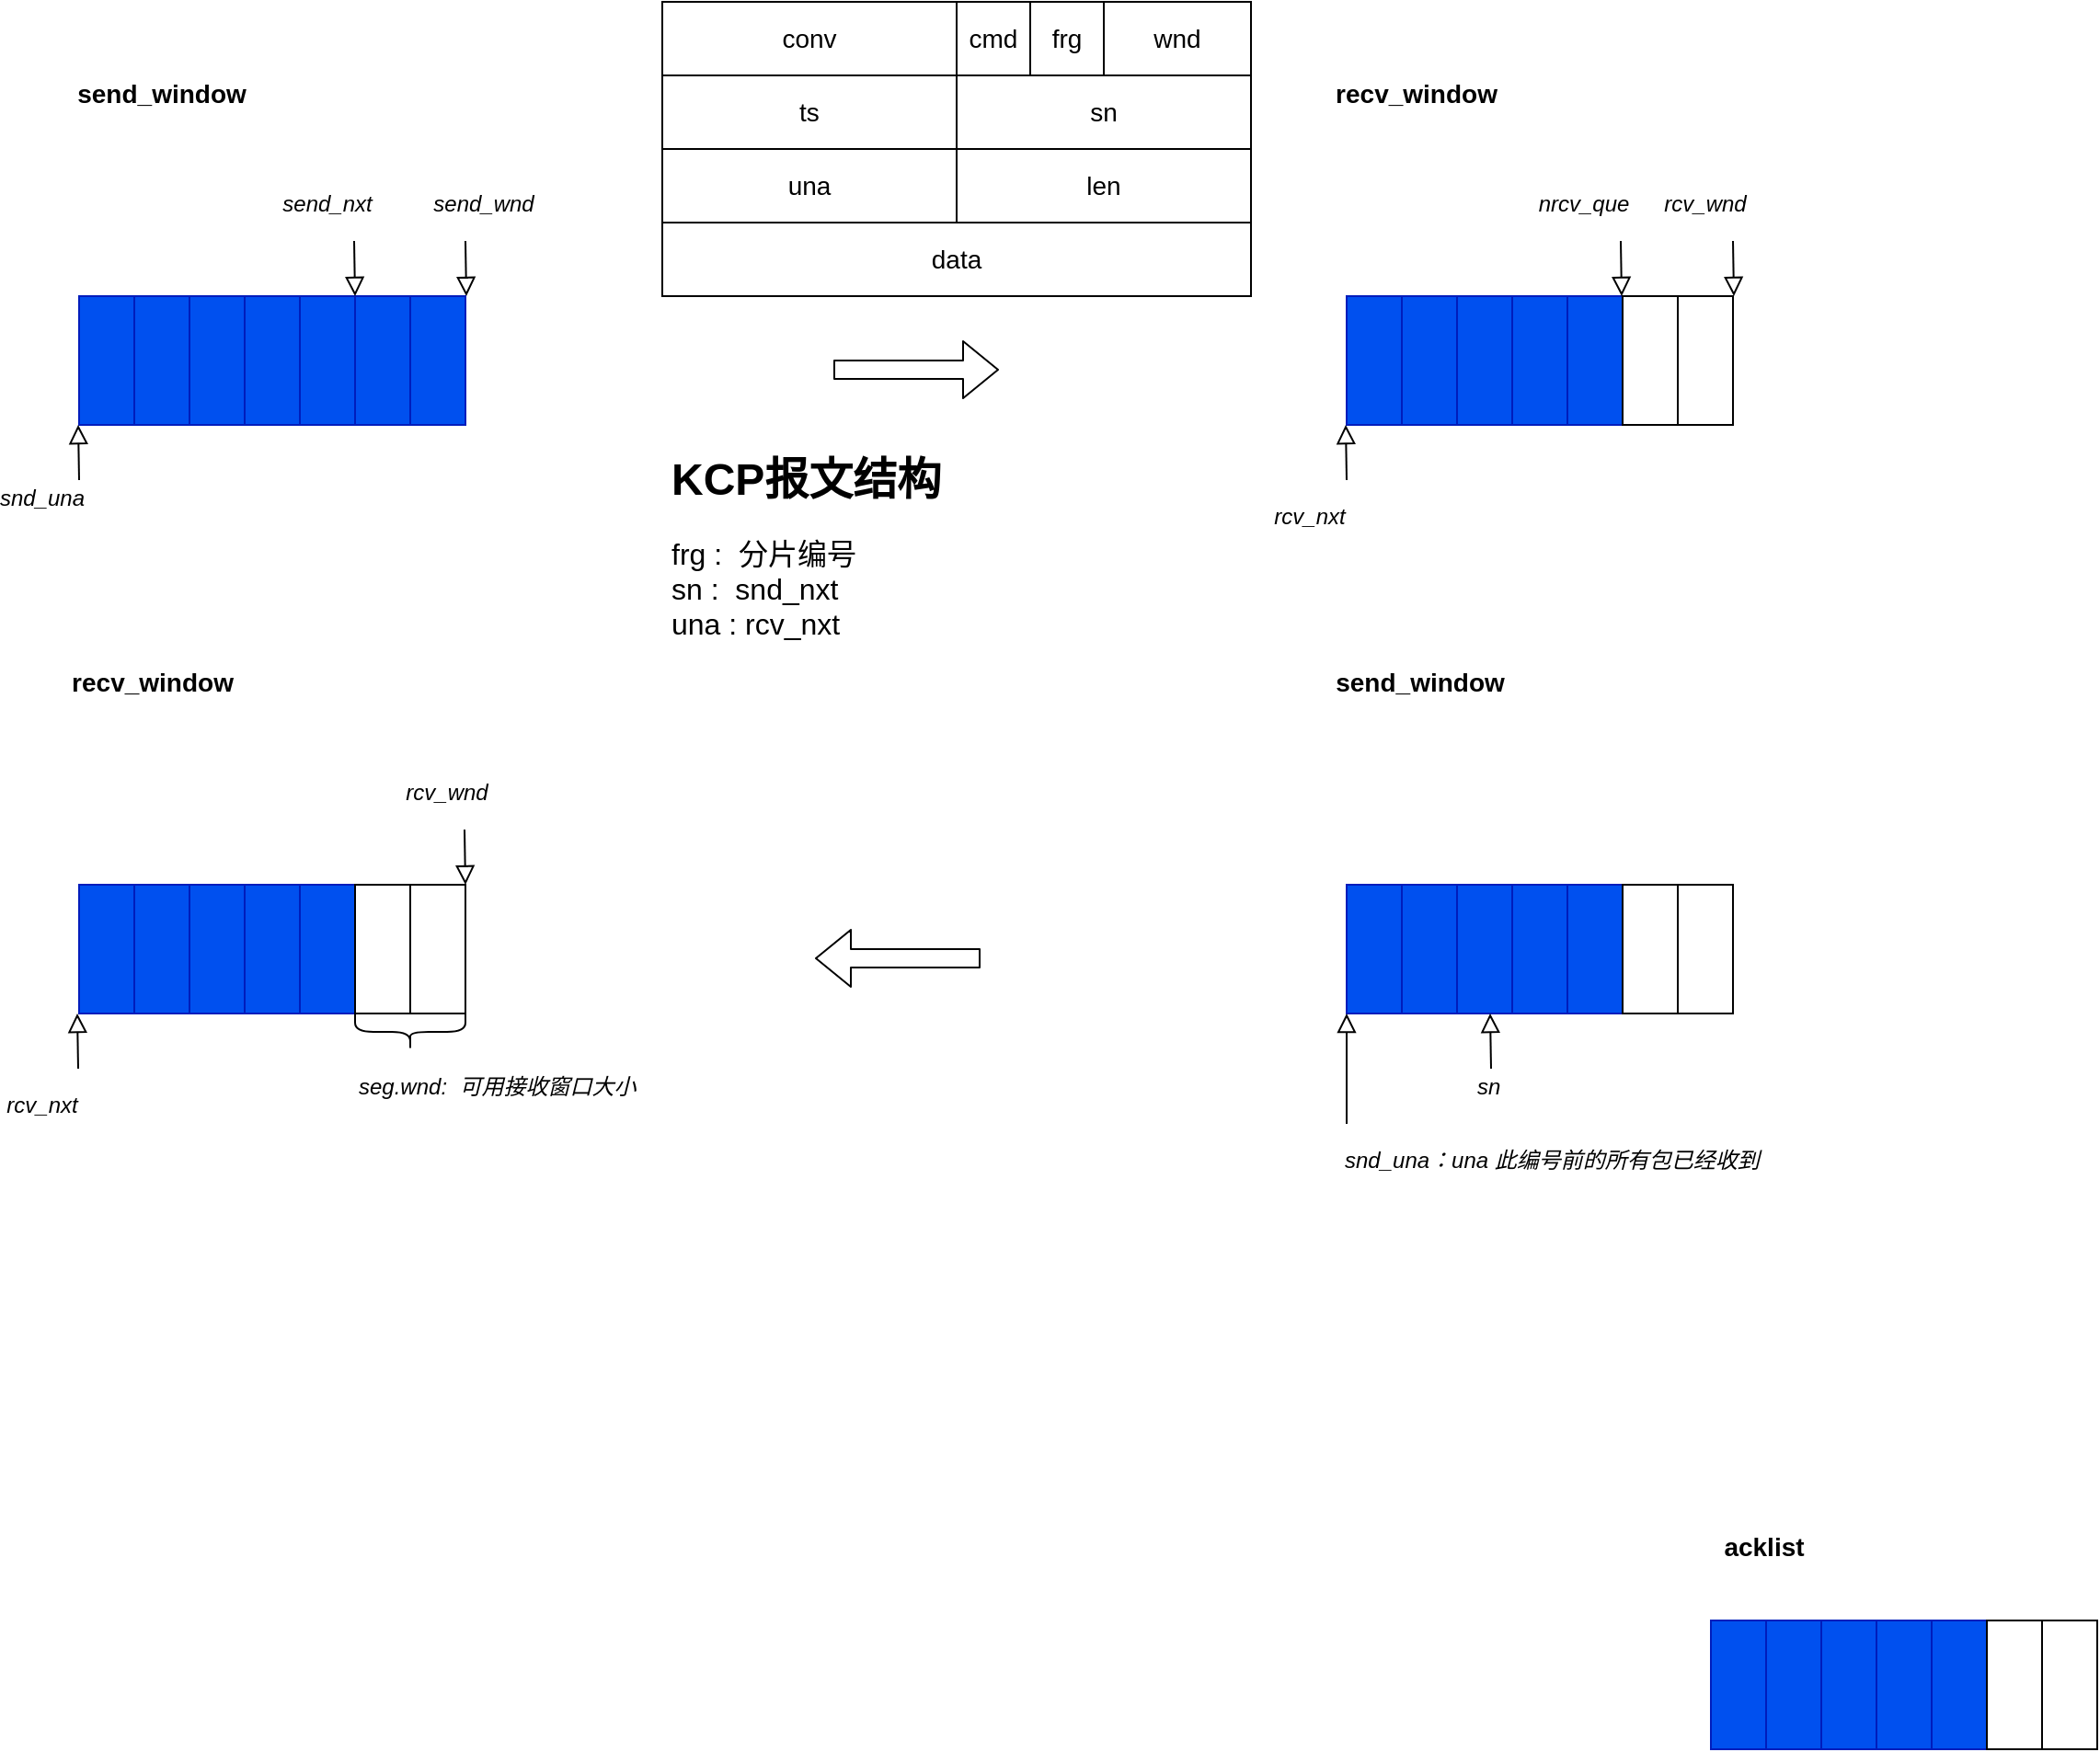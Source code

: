 <mxfile version="13.10.2" type="github">
  <diagram id="feINAKc0w70oRSZ_3hTW" name="第 1 页">
    <mxGraphModel dx="1360" dy="802" grid="1" gridSize="10" guides="1" tooltips="1" connect="1" arrows="1" fold="1" page="1" pageScale="1" pageWidth="827" pageHeight="1169" math="0" shadow="0">
      <root>
        <mxCell id="0" />
        <mxCell id="1" parent="0" />
        <mxCell id="rV__VkdkWEQ5Nje2Z5eR-19" value="" style="rounded=0;whiteSpace=wrap;html=1;fillColor=#0050ef;strokeColor=#001DBC;fontColor=#ffffff;" parent="1" vertex="1">
          <mxGeometry x="243" y="200" width="30" height="70" as="geometry" />
        </mxCell>
        <mxCell id="rV__VkdkWEQ5Nje2Z5eR-52" value="" style="rounded=0;html=1;jettySize=auto;orthogonalLoop=1;fontSize=11;endArrow=block;endFill=0;endSize=8;strokeWidth=1;shadow=0;labelBackgroundColor=none;edgeStyle=orthogonalEdgeStyle;" parent="1" edge="1">
          <mxGeometry y="20" relative="1" as="geometry">
            <mxPoint as="offset" />
            <mxPoint x="243" y="300" as="sourcePoint" />
            <mxPoint x="242.5" y="270" as="targetPoint" />
          </mxGeometry>
        </mxCell>
        <mxCell id="rV__VkdkWEQ5Nje2Z5eR-62" value="snd_una" style="text;html=1;strokeColor=none;fillColor=none;align=center;verticalAlign=middle;whiteSpace=wrap;rounded=0;fontStyle=2" parent="1" vertex="1">
          <mxGeometry x="203" y="300" width="40" height="20" as="geometry" />
        </mxCell>
        <mxCell id="rV__VkdkWEQ5Nje2Z5eR-63" value="send_wnd" style="text;html=1;strokeColor=none;fillColor=none;align=center;verticalAlign=middle;whiteSpace=wrap;rounded=0;fontStyle=2" parent="1" vertex="1">
          <mxGeometry x="443" y="140" width="40" height="20" as="geometry" />
        </mxCell>
        <mxCell id="rV__VkdkWEQ5Nje2Z5eR-68" value="send_window" style="text;html=1;strokeColor=none;fillColor=none;align=center;verticalAlign=middle;whiteSpace=wrap;rounded=0;fontSize=14;fontStyle=1" parent="1" vertex="1">
          <mxGeometry x="268" y="80" width="40" height="20" as="geometry" />
        </mxCell>
        <mxCell id="mCFFVizzUiLR0h96KD7Z-1" value="" style="rounded=0;whiteSpace=wrap;html=1;fillColor=#0050ef;strokeColor=#001DBC;fontColor=#ffffff;" vertex="1" parent="1">
          <mxGeometry x="273" y="200" width="30" height="70" as="geometry" />
        </mxCell>
        <mxCell id="mCFFVizzUiLR0h96KD7Z-2" value="" style="rounded=0;whiteSpace=wrap;html=1;fillColor=#0050ef;strokeColor=#001DBC;fontColor=#ffffff;" vertex="1" parent="1">
          <mxGeometry x="303" y="200" width="30" height="70" as="geometry" />
        </mxCell>
        <mxCell id="mCFFVizzUiLR0h96KD7Z-3" value="" style="rounded=0;whiteSpace=wrap;html=1;fillColor=#0050ef;strokeColor=#001DBC;fontColor=#ffffff;" vertex="1" parent="1">
          <mxGeometry x="333" y="200" width="30" height="70" as="geometry" />
        </mxCell>
        <mxCell id="mCFFVizzUiLR0h96KD7Z-4" value="" style="rounded=0;whiteSpace=wrap;html=1;fillColor=#0050ef;strokeColor=#001DBC;fontColor=#ffffff;" vertex="1" parent="1">
          <mxGeometry x="363" y="200" width="30" height="70" as="geometry" />
        </mxCell>
        <mxCell id="mCFFVizzUiLR0h96KD7Z-5" value="" style="rounded=0;whiteSpace=wrap;html=1;fillColor=#0050ef;strokeColor=#001DBC;fontColor=#ffffff;" vertex="1" parent="1">
          <mxGeometry x="393" y="200" width="30" height="70" as="geometry" />
        </mxCell>
        <mxCell id="mCFFVizzUiLR0h96KD7Z-6" value="" style="rounded=0;whiteSpace=wrap;html=1;fillColor=#0050ef;strokeColor=#001DBC;fontColor=#ffffff;" vertex="1" parent="1">
          <mxGeometry x="423" y="200" width="30" height="70" as="geometry" />
        </mxCell>
        <mxCell id="mCFFVizzUiLR0h96KD7Z-7" value="" style="rounded=0;whiteSpace=wrap;html=1;fillColor=#0050ef;strokeColor=#001DBC;fontColor=#ffffff;" vertex="1" parent="1">
          <mxGeometry x="932" y="200" width="30" height="70" as="geometry" />
        </mxCell>
        <mxCell id="mCFFVizzUiLR0h96KD7Z-8" value="recv_window" style="text;html=1;strokeColor=none;fillColor=none;align=center;verticalAlign=middle;whiteSpace=wrap;rounded=0;fontSize=14;fontStyle=1" vertex="1" parent="1">
          <mxGeometry x="950" y="80" width="40" height="20" as="geometry" />
        </mxCell>
        <mxCell id="mCFFVizzUiLR0h96KD7Z-9" value="" style="rounded=0;whiteSpace=wrap;html=1;fillColor=#0050ef;strokeColor=#001DBC;fontColor=#ffffff;" vertex="1" parent="1">
          <mxGeometry x="962" y="200" width="30" height="70" as="geometry" />
        </mxCell>
        <mxCell id="mCFFVizzUiLR0h96KD7Z-10" value="" style="rounded=0;whiteSpace=wrap;html=1;fillColor=#0050ef;strokeColor=#001DBC;fontColor=#ffffff;" vertex="1" parent="1">
          <mxGeometry x="992" y="200" width="30" height="70" as="geometry" />
        </mxCell>
        <mxCell id="mCFFVizzUiLR0h96KD7Z-11" value="" style="rounded=0;whiteSpace=wrap;html=1;fillColor=#0050ef;strokeColor=#001DBC;fontColor=#ffffff;" vertex="1" parent="1">
          <mxGeometry x="1022" y="200" width="30" height="70" as="geometry" />
        </mxCell>
        <mxCell id="mCFFVizzUiLR0h96KD7Z-12" value="" style="rounded=0;whiteSpace=wrap;html=1;fillColor=#0050ef;strokeColor=#001DBC;fontColor=#ffffff;" vertex="1" parent="1">
          <mxGeometry x="1052" y="200" width="30" height="70" as="geometry" />
        </mxCell>
        <mxCell id="mCFFVizzUiLR0h96KD7Z-13" value="" style="rounded=0;whiteSpace=wrap;html=1;" vertex="1" parent="1">
          <mxGeometry x="1082" y="200" width="30" height="70" as="geometry" />
        </mxCell>
        <mxCell id="mCFFVizzUiLR0h96KD7Z-14" value="" style="rounded=0;whiteSpace=wrap;html=1;" vertex="1" parent="1">
          <mxGeometry x="1112" y="200" width="30" height="70" as="geometry" />
        </mxCell>
        <mxCell id="mCFFVizzUiLR0h96KD7Z-15" value="" style="rounded=0;whiteSpace=wrap;html=1;fillColor=#0050ef;strokeColor=#001DBC;fontColor=#ffffff;" vertex="1" parent="1">
          <mxGeometry x="243" y="520" width="30" height="70" as="geometry" />
        </mxCell>
        <mxCell id="mCFFVizzUiLR0h96KD7Z-16" value="recv_window" style="text;html=1;strokeColor=none;fillColor=none;align=center;verticalAlign=middle;whiteSpace=wrap;rounded=0;fontSize=14;fontStyle=1" vertex="1" parent="1">
          <mxGeometry x="263" y="400" width="40" height="20" as="geometry" />
        </mxCell>
        <mxCell id="mCFFVizzUiLR0h96KD7Z-17" value="" style="rounded=0;whiteSpace=wrap;html=1;fillColor=#0050ef;strokeColor=#001DBC;fontColor=#ffffff;" vertex="1" parent="1">
          <mxGeometry x="273" y="520" width="30" height="70" as="geometry" />
        </mxCell>
        <mxCell id="mCFFVizzUiLR0h96KD7Z-18" value="" style="rounded=0;whiteSpace=wrap;html=1;fillColor=#0050ef;strokeColor=#001DBC;fontColor=#ffffff;" vertex="1" parent="1">
          <mxGeometry x="303" y="520" width="30" height="70" as="geometry" />
        </mxCell>
        <mxCell id="mCFFVizzUiLR0h96KD7Z-19" value="" style="rounded=0;whiteSpace=wrap;html=1;fillColor=#0050ef;strokeColor=#001DBC;fontColor=#ffffff;" vertex="1" parent="1">
          <mxGeometry x="333" y="520" width="30" height="70" as="geometry" />
        </mxCell>
        <mxCell id="mCFFVizzUiLR0h96KD7Z-20" value="" style="rounded=0;whiteSpace=wrap;html=1;fillColor=#0050ef;strokeColor=#001DBC;fontColor=#ffffff;" vertex="1" parent="1">
          <mxGeometry x="363" y="520" width="30" height="70" as="geometry" />
        </mxCell>
        <mxCell id="mCFFVizzUiLR0h96KD7Z-21" value="" style="rounded=0;whiteSpace=wrap;html=1;" vertex="1" parent="1">
          <mxGeometry x="393" y="520" width="30" height="70" as="geometry" />
        </mxCell>
        <mxCell id="mCFFVizzUiLR0h96KD7Z-22" value="" style="rounded=0;whiteSpace=wrap;html=1;" vertex="1" parent="1">
          <mxGeometry x="423" y="520" width="30" height="70" as="geometry" />
        </mxCell>
        <mxCell id="mCFFVizzUiLR0h96KD7Z-23" value="" style="rounded=0;whiteSpace=wrap;html=1;fillColor=#0050ef;strokeColor=#001DBC;fontColor=#ffffff;" vertex="1" parent="1">
          <mxGeometry x="932" y="520" width="30" height="70" as="geometry" />
        </mxCell>
        <mxCell id="mCFFVizzUiLR0h96KD7Z-24" value="send_window" style="text;html=1;strokeColor=none;fillColor=none;align=center;verticalAlign=middle;whiteSpace=wrap;rounded=0;fontSize=14;fontStyle=1" vertex="1" parent="1">
          <mxGeometry x="952" y="400" width="40" height="20" as="geometry" />
        </mxCell>
        <mxCell id="mCFFVizzUiLR0h96KD7Z-25" value="" style="rounded=0;whiteSpace=wrap;html=1;fillColor=#0050ef;strokeColor=#001DBC;fontColor=#ffffff;" vertex="1" parent="1">
          <mxGeometry x="962" y="520" width="30" height="70" as="geometry" />
        </mxCell>
        <mxCell id="mCFFVizzUiLR0h96KD7Z-26" value="" style="rounded=0;whiteSpace=wrap;html=1;fillColor=#0050ef;strokeColor=#001DBC;fontColor=#ffffff;" vertex="1" parent="1">
          <mxGeometry x="992" y="520" width="30" height="70" as="geometry" />
        </mxCell>
        <mxCell id="mCFFVizzUiLR0h96KD7Z-27" value="" style="rounded=0;whiteSpace=wrap;html=1;fillColor=#0050ef;strokeColor=#001DBC;fontColor=#ffffff;" vertex="1" parent="1">
          <mxGeometry x="1022" y="520" width="30" height="70" as="geometry" />
        </mxCell>
        <mxCell id="mCFFVizzUiLR0h96KD7Z-28" value="" style="rounded=0;whiteSpace=wrap;html=1;fillColor=#0050ef;strokeColor=#001DBC;fontColor=#ffffff;" vertex="1" parent="1">
          <mxGeometry x="1052" y="520" width="30" height="70" as="geometry" />
        </mxCell>
        <mxCell id="mCFFVizzUiLR0h96KD7Z-29" value="" style="rounded=0;whiteSpace=wrap;html=1;" vertex="1" parent="1">
          <mxGeometry x="1082" y="520" width="30" height="70" as="geometry" />
        </mxCell>
        <mxCell id="mCFFVizzUiLR0h96KD7Z-30" value="" style="rounded=0;whiteSpace=wrap;html=1;" vertex="1" parent="1">
          <mxGeometry x="1112" y="520" width="30" height="70" as="geometry" />
        </mxCell>
        <mxCell id="mCFFVizzUiLR0h96KD7Z-31" value="" style="shape=flexArrow;endArrow=classic;html=1;fontSize=14;fontColor=#000000;" edge="1" parent="1">
          <mxGeometry width="50" height="50" relative="1" as="geometry">
            <mxPoint x="653" y="240" as="sourcePoint" />
            <mxPoint x="743" y="240" as="targetPoint" />
          </mxGeometry>
        </mxCell>
        <mxCell id="mCFFVizzUiLR0h96KD7Z-32" value="" style="shape=flexArrow;endArrow=classic;html=1;fontSize=14;fontColor=#000000;" edge="1" parent="1">
          <mxGeometry width="50" height="50" relative="1" as="geometry">
            <mxPoint x="733" y="560" as="sourcePoint" />
            <mxPoint x="643" y="560" as="targetPoint" />
          </mxGeometry>
        </mxCell>
        <mxCell id="mCFFVizzUiLR0h96KD7Z-33" value="" style="rounded=0;html=1;jettySize=auto;orthogonalLoop=1;fontSize=11;endArrow=block;endFill=0;endSize=8;strokeWidth=1;shadow=0;labelBackgroundColor=none;edgeStyle=orthogonalEdgeStyle;" edge="1" parent="1">
          <mxGeometry y="20" relative="1" as="geometry">
            <mxPoint as="offset" />
            <mxPoint x="453" y="170" as="sourcePoint" />
            <mxPoint x="453.5" y="200" as="targetPoint" />
          </mxGeometry>
        </mxCell>
        <mxCell id="mCFFVizzUiLR0h96KD7Z-34" value="send_nxt" style="text;html=1;strokeColor=none;fillColor=none;align=center;verticalAlign=middle;whiteSpace=wrap;rounded=0;fontStyle=2" vertex="1" parent="1">
          <mxGeometry x="358" y="140" width="40" height="20" as="geometry" />
        </mxCell>
        <mxCell id="mCFFVizzUiLR0h96KD7Z-35" value="" style="rounded=0;html=1;jettySize=auto;orthogonalLoop=1;fontSize=11;endArrow=block;endFill=0;endSize=8;strokeWidth=1;shadow=0;labelBackgroundColor=none;edgeStyle=orthogonalEdgeStyle;" edge="1" parent="1">
          <mxGeometry y="20" relative="1" as="geometry">
            <mxPoint as="offset" />
            <mxPoint x="392.5" y="170" as="sourcePoint" />
            <mxPoint x="393" y="200" as="targetPoint" />
          </mxGeometry>
        </mxCell>
        <mxCell id="mCFFVizzUiLR0h96KD7Z-36" value="rcv_nxt" style="text;html=1;strokeColor=none;fillColor=none;align=center;verticalAlign=middle;whiteSpace=wrap;rounded=0;fontStyle=2" vertex="1" parent="1">
          <mxGeometry x="892" y="310" width="40" height="20" as="geometry" />
        </mxCell>
        <mxCell id="mCFFVizzUiLR0h96KD7Z-37" value="" style="rounded=0;html=1;jettySize=auto;orthogonalLoop=1;fontSize=11;endArrow=block;endFill=0;endSize=8;strokeWidth=1;shadow=0;labelBackgroundColor=none;edgeStyle=orthogonalEdgeStyle;" edge="1" parent="1">
          <mxGeometry y="20" relative="1" as="geometry">
            <mxPoint as="offset" />
            <mxPoint x="932" y="300" as="sourcePoint" />
            <mxPoint x="931.5" y="270" as="targetPoint" />
          </mxGeometry>
        </mxCell>
        <mxCell id="mCFFVizzUiLR0h96KD7Z-40" value="" style="rounded=0;whiteSpace=wrap;html=1;fillColor=#0050ef;strokeColor=#001DBC;fontColor=#ffffff;" vertex="1" parent="1">
          <mxGeometry x="1130" y="920" width="30" height="70" as="geometry" />
        </mxCell>
        <mxCell id="mCFFVizzUiLR0h96KD7Z-41" value="" style="rounded=0;whiteSpace=wrap;html=1;fillColor=#0050ef;strokeColor=#001DBC;fontColor=#ffffff;" vertex="1" parent="1">
          <mxGeometry x="1160" y="920" width="30" height="70" as="geometry" />
        </mxCell>
        <mxCell id="mCFFVizzUiLR0h96KD7Z-42" value="" style="rounded=0;whiteSpace=wrap;html=1;fillColor=#0050ef;strokeColor=#001DBC;fontColor=#ffffff;" vertex="1" parent="1">
          <mxGeometry x="1190" y="920" width="30" height="70" as="geometry" />
        </mxCell>
        <mxCell id="mCFFVizzUiLR0h96KD7Z-43" value="" style="rounded=0;whiteSpace=wrap;html=1;fillColor=#0050ef;strokeColor=#001DBC;fontColor=#ffffff;" vertex="1" parent="1">
          <mxGeometry x="1220" y="920" width="30" height="70" as="geometry" />
        </mxCell>
        <mxCell id="mCFFVizzUiLR0h96KD7Z-44" value="" style="rounded=0;whiteSpace=wrap;html=1;fillColor=#0050ef;strokeColor=#001DBC;fontColor=#ffffff;" vertex="1" parent="1">
          <mxGeometry x="1250" y="920" width="30" height="70" as="geometry" />
        </mxCell>
        <mxCell id="mCFFVizzUiLR0h96KD7Z-45" value="" style="rounded=0;whiteSpace=wrap;html=1;" vertex="1" parent="1">
          <mxGeometry x="1280" y="920" width="30" height="70" as="geometry" />
        </mxCell>
        <mxCell id="mCFFVizzUiLR0h96KD7Z-46" value="" style="rounded=0;whiteSpace=wrap;html=1;" vertex="1" parent="1">
          <mxGeometry x="1310" y="920" width="30" height="70" as="geometry" />
        </mxCell>
        <mxCell id="mCFFVizzUiLR0h96KD7Z-47" value="acklist" style="text;html=1;strokeColor=none;fillColor=none;align=center;verticalAlign=middle;whiteSpace=wrap;rounded=0;fontSize=14;fontStyle=1" vertex="1" parent="1">
          <mxGeometry x="1139" y="870" width="40" height="20" as="geometry" />
        </mxCell>
        <mxCell id="mCFFVizzUiLR0h96KD7Z-48" value="rcv_wnd" style="text;html=1;strokeColor=none;fillColor=none;align=center;verticalAlign=middle;whiteSpace=wrap;rounded=0;fontStyle=2" vertex="1" parent="1">
          <mxGeometry x="1107" y="140" width="40" height="20" as="geometry" />
        </mxCell>
        <mxCell id="mCFFVizzUiLR0h96KD7Z-49" value="" style="rounded=0;html=1;jettySize=auto;orthogonalLoop=1;fontSize=11;endArrow=block;endFill=0;endSize=8;strokeWidth=1;shadow=0;labelBackgroundColor=none;edgeStyle=orthogonalEdgeStyle;" edge="1" parent="1">
          <mxGeometry y="20" relative="1" as="geometry">
            <mxPoint as="offset" />
            <mxPoint x="1142" y="170" as="sourcePoint" />
            <mxPoint x="1142.5" y="200" as="targetPoint" />
          </mxGeometry>
        </mxCell>
        <mxCell id="mCFFVizzUiLR0h96KD7Z-50" value="" style="rounded=0;html=1;jettySize=auto;orthogonalLoop=1;fontSize=11;endArrow=block;endFill=0;endSize=8;strokeWidth=1;shadow=0;labelBackgroundColor=none;edgeStyle=orthogonalEdgeStyle;" edge="1" parent="1">
          <mxGeometry y="20" relative="1" as="geometry">
            <mxPoint as="offset" />
            <mxPoint x="1081" y="170" as="sourcePoint" />
            <mxPoint x="1081.5" y="200" as="targetPoint" />
          </mxGeometry>
        </mxCell>
        <mxCell id="mCFFVizzUiLR0h96KD7Z-51" value="nrcv_que" style="text;html=1;strokeColor=none;fillColor=none;align=center;verticalAlign=middle;whiteSpace=wrap;rounded=0;fontStyle=2" vertex="1" parent="1">
          <mxGeometry x="1041" y="140" width="40" height="20" as="geometry" />
        </mxCell>
        <mxCell id="mCFFVizzUiLR0h96KD7Z-52" value="" style="shape=curlyBracket;whiteSpace=wrap;html=1;rounded=1;fontSize=14;fontColor=#000000;direction=north;" vertex="1" parent="1">
          <mxGeometry x="393" y="590" width="60" height="20" as="geometry" />
        </mxCell>
        <mxCell id="mCFFVizzUiLR0h96KD7Z-53" value="seg.wnd:&amp;nbsp; 可用接收窗口大小" style="text;html=1;strokeColor=none;fillColor=none;align=left;verticalAlign=middle;whiteSpace=wrap;rounded=0;fontStyle=2" vertex="1" parent="1">
          <mxGeometry x="393" y="620" width="190" height="20" as="geometry" />
        </mxCell>
        <mxCell id="mCFFVizzUiLR0h96KD7Z-54" value="rcv_wnd" style="text;html=1;strokeColor=none;fillColor=none;align=center;verticalAlign=middle;whiteSpace=wrap;rounded=0;fontStyle=2" vertex="1" parent="1">
          <mxGeometry x="423" y="460" width="40" height="20" as="geometry" />
        </mxCell>
        <mxCell id="mCFFVizzUiLR0h96KD7Z-55" value="" style="rounded=0;html=1;jettySize=auto;orthogonalLoop=1;fontSize=11;endArrow=block;endFill=0;endSize=8;strokeWidth=1;shadow=0;labelBackgroundColor=none;edgeStyle=orthogonalEdgeStyle;" edge="1" parent="1">
          <mxGeometry y="20" relative="1" as="geometry">
            <mxPoint as="offset" />
            <mxPoint x="452.5" y="490" as="sourcePoint" />
            <mxPoint x="453" y="520" as="targetPoint" />
          </mxGeometry>
        </mxCell>
        <mxCell id="mCFFVizzUiLR0h96KD7Z-71" value="conv" style="rounded=0;whiteSpace=wrap;html=1;fontSize=14;fontColor=#000000;align=center;" vertex="1" parent="1">
          <mxGeometry x="560" y="40" width="160" height="40" as="geometry" />
        </mxCell>
        <mxCell id="mCFFVizzUiLR0h96KD7Z-72" value="ts" style="rounded=0;whiteSpace=wrap;html=1;fontSize=14;fontColor=#000000;align=center;" vertex="1" parent="1">
          <mxGeometry x="560" y="80" width="160" height="40" as="geometry" />
        </mxCell>
        <mxCell id="mCFFVizzUiLR0h96KD7Z-73" value="una" style="rounded=0;whiteSpace=wrap;html=1;fontSize=14;fontColor=#000000;align=center;" vertex="1" parent="1">
          <mxGeometry x="560" y="120" width="160" height="40" as="geometry" />
        </mxCell>
        <mxCell id="mCFFVizzUiLR0h96KD7Z-74" value="cmd" style="rounded=0;whiteSpace=wrap;html=1;fontSize=14;fontColor=#000000;align=center;" vertex="1" parent="1">
          <mxGeometry x="720" y="40" width="40" height="40" as="geometry" />
        </mxCell>
        <mxCell id="mCFFVizzUiLR0h96KD7Z-75" value="frg" style="rounded=0;whiteSpace=wrap;html=1;fontSize=14;fontColor=#000000;align=center;" vertex="1" parent="1">
          <mxGeometry x="760" y="40" width="40" height="40" as="geometry" />
        </mxCell>
        <mxCell id="mCFFVizzUiLR0h96KD7Z-76" value="wnd" style="rounded=0;whiteSpace=wrap;html=1;fontSize=14;fontColor=#000000;align=center;" vertex="1" parent="1">
          <mxGeometry x="800" y="40" width="80" height="40" as="geometry" />
        </mxCell>
        <mxCell id="mCFFVizzUiLR0h96KD7Z-78" value="sn" style="rounded=0;whiteSpace=wrap;html=1;fontSize=14;fontColor=#000000;align=center;" vertex="1" parent="1">
          <mxGeometry x="720" y="80" width="160" height="40" as="geometry" />
        </mxCell>
        <mxCell id="mCFFVizzUiLR0h96KD7Z-79" value="len" style="rounded=0;whiteSpace=wrap;html=1;fontSize=14;fontColor=#000000;align=center;" vertex="1" parent="1">
          <mxGeometry x="720" y="120" width="160" height="40" as="geometry" />
        </mxCell>
        <mxCell id="mCFFVizzUiLR0h96KD7Z-80" value="data" style="rounded=0;whiteSpace=wrap;html=1;fontSize=14;fontColor=#000000;align=center;" vertex="1" parent="1">
          <mxGeometry x="560" y="160" width="320" height="40" as="geometry" />
        </mxCell>
        <mxCell id="mCFFVizzUiLR0h96KD7Z-81" value="rcv_nxt" style="text;html=1;strokeColor=none;fillColor=none;align=center;verticalAlign=middle;whiteSpace=wrap;rounded=0;fontStyle=2" vertex="1" parent="1">
          <mxGeometry x="202.5" y="630" width="40" height="20" as="geometry" />
        </mxCell>
        <mxCell id="mCFFVizzUiLR0h96KD7Z-82" value="" style="rounded=0;html=1;jettySize=auto;orthogonalLoop=1;fontSize=11;endArrow=block;endFill=0;endSize=8;strokeWidth=1;shadow=0;labelBackgroundColor=none;edgeStyle=orthogonalEdgeStyle;" edge="1" parent="1">
          <mxGeometry y="20" relative="1" as="geometry">
            <mxPoint as="offset" />
            <mxPoint x="242.5" y="620" as="sourcePoint" />
            <mxPoint x="242" y="590" as="targetPoint" />
          </mxGeometry>
        </mxCell>
        <mxCell id="mCFFVizzUiLR0h96KD7Z-83" value="&lt;h1&gt;KCP报文结构&lt;/h1&gt;&lt;p style=&quot;font-size: 16px&quot;&gt;frg :&amp;nbsp; 分片编号&amp;nbsp;&lt;br&gt;sn :&amp;nbsp;&amp;nbsp;snd_nxt&lt;br&gt;una : rcv_nxt&amp;nbsp;&lt;br&gt;&lt;/p&gt;" style="text;html=1;strokeColor=none;fillColor=none;spacing=5;spacingTop=-20;whiteSpace=wrap;overflow=hidden;rounded=0;" vertex="1" parent="1">
          <mxGeometry x="560" y="280" width="320" height="150" as="geometry" />
        </mxCell>
        <mxCell id="mCFFVizzUiLR0h96KD7Z-84" value="" style="rounded=0;html=1;jettySize=auto;orthogonalLoop=1;fontSize=11;endArrow=block;endFill=0;endSize=8;strokeWidth=1;shadow=0;labelBackgroundColor=none;edgeStyle=orthogonalEdgeStyle;" edge="1" parent="1">
          <mxGeometry y="20" relative="1" as="geometry">
            <mxPoint as="offset" />
            <mxPoint x="932" y="650" as="sourcePoint" />
            <mxPoint x="932" y="590" as="targetPoint" />
          </mxGeometry>
        </mxCell>
        <mxCell id="mCFFVizzUiLR0h96KD7Z-85" value="snd_una：una 此编号前的所有包已经收到" style="text;html=1;strokeColor=none;fillColor=none;align=left;verticalAlign=middle;whiteSpace=wrap;rounded=0;fontStyle=2" vertex="1" parent="1">
          <mxGeometry x="929" y="660" width="248" height="20" as="geometry" />
        </mxCell>
        <mxCell id="mCFFVizzUiLR0h96KD7Z-86" value="" style="rounded=0;html=1;jettySize=auto;orthogonalLoop=1;fontSize=11;endArrow=block;endFill=0;endSize=8;strokeWidth=1;shadow=0;labelBackgroundColor=none;edgeStyle=orthogonalEdgeStyle;" edge="1" parent="1">
          <mxGeometry y="20" relative="1" as="geometry">
            <mxPoint as="offset" />
            <mxPoint x="1010.5" y="620" as="sourcePoint" />
            <mxPoint x="1010" y="590" as="targetPoint" />
          </mxGeometry>
        </mxCell>
        <mxCell id="mCFFVizzUiLR0h96KD7Z-87" value="sn" style="text;html=1;strokeColor=none;fillColor=none;align=left;verticalAlign=middle;whiteSpace=wrap;rounded=0;fontStyle=2" vertex="1" parent="1">
          <mxGeometry x="1001" y="620" width="40" height="20" as="geometry" />
        </mxCell>
      </root>
    </mxGraphModel>
  </diagram>
</mxfile>
